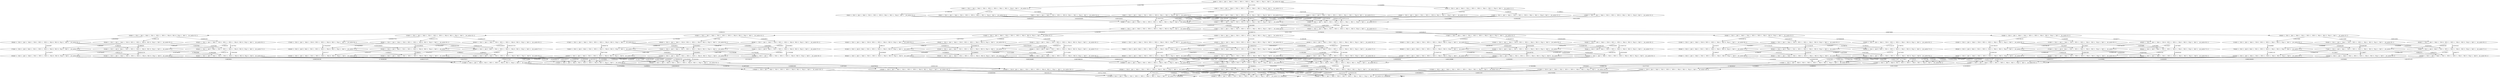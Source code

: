digraph model {
	0 [ label = "0[Akt=-1,  Erk=-1,  Jnk=-1,  Mek=-1,  P38=-1,  PIP2=-1,  PIP3=-1,  PKA=-1,  PKC=-1,  Plcg=-1,  Raf=-1,  _loc_sachs=0]: {init}" ];
	1 [ label = "1[Akt=-1,  Erk=-1,  Jnk=-1,  Mek=-1,  P38=-1,  PIP2=-1,  PIP3=-1,  PKA=-1,  PKC=-1,  Plcg=0,  Raf=-1,  _loc_sachs=1]: {}" ];
	2 [ label = "2[Akt=-1,  Erk=-1,  Jnk=-1,  Mek=-1,  P38=-1,  PIP2=-1,  PIP3=-1,  PKA=-1,  PKC=-1,  Plcg=1,  Raf=-1,  _loc_sachs=1]: {}" ];
	3 [ label = "3[Akt=-1,  Erk=-1,  Jnk=-1,  Mek=-1,  P38=-1,  PIP2=-1,  PIP3=-1,  PKA=-1,  PKC=-1,  Plcg=2,  Raf=-1,  _loc_sachs=1]: {}" ];
	4 [ label = "4[Akt=-1,  Erk=-1,  Jnk=-1,  Mek=-1,  P38=-1,  PIP2=-1,  PIP3=0,  PKA=-1,  PKC=-1,  Plcg=0,  Raf=-1,  _loc_sachs=2]: {}" ];
	5 [ label = "5[Akt=-1,  Erk=-1,  Jnk=-1,  Mek=-1,  P38=-1,  PIP2=-1,  PIP3=1,  PKA=-1,  PKC=-1,  Plcg=0,  Raf=-1,  _loc_sachs=2]: {}" ];
	6 [ label = "6[Akt=-1,  Erk=-1,  Jnk=-1,  Mek=-1,  P38=-1,  PIP2=-1,  PIP3=2,  PKA=-1,  PKC=-1,  Plcg=0,  Raf=-1,  _loc_sachs=2]: {}" ];
	7 [ label = "7[Akt=-1,  Erk=-1,  Jnk=-1,  Mek=-1,  P38=-1,  PIP2=-1,  PIP3=0,  PKA=-1,  PKC=-1,  Plcg=1,  Raf=-1,  _loc_sachs=2]: {}" ];
	8 [ label = "8[Akt=-1,  Erk=-1,  Jnk=-1,  Mek=-1,  P38=-1,  PIP2=-1,  PIP3=1,  PKA=-1,  PKC=-1,  Plcg=1,  Raf=-1,  _loc_sachs=2]: {}" ];
	9 [ label = "9[Akt=-1,  Erk=-1,  Jnk=-1,  Mek=-1,  P38=-1,  PIP2=-1,  PIP3=2,  PKA=-1,  PKC=-1,  Plcg=1,  Raf=-1,  _loc_sachs=2]: {}" ];
	10 [ label = "10[Akt=-1,  Erk=-1,  Jnk=-1,  Mek=-1,  P38=-1,  PIP2=-1,  PIP3=0,  PKA=-1,  PKC=-1,  Plcg=2,  Raf=-1,  _loc_sachs=2]: {}" ];
	11 [ label = "11[Akt=-1,  Erk=-1,  Jnk=-1,  Mek=-1,  P38=-1,  PIP2=-1,  PIP3=1,  PKA=-1,  PKC=-1,  Plcg=2,  Raf=-1,  _loc_sachs=2]: {}" ];
	12 [ label = "12[Akt=-1,  Erk=-1,  Jnk=-1,  Mek=-1,  P38=-1,  PIP2=-1,  PIP3=2,  PKA=-1,  PKC=-1,  Plcg=2,  Raf=-1,  _loc_sachs=2]: {}" ];
	13 [ label = "13[Akt=-1,  Erk=-1,  Jnk=-1,  Mek=-1,  P38=-1,  PIP2=0,  PIP3=-1,  PKA=-1,  PKC=-1,  Plcg=-1,  Raf=-1,  _loc_sachs=3]: {}" ];
	14 [ label = "14[Akt=-1,  Erk=-1,  Jnk=-1,  Mek=-1,  P38=-1,  PIP2=1,  PIP3=-1,  PKA=-1,  PKC=-1,  Plcg=-1,  Raf=-1,  _loc_sachs=3]: {}" ];
	15 [ label = "15[Akt=-1,  Erk=-1,  Jnk=-1,  Mek=-1,  P38=-1,  PIP2=2,  PIP3=-1,  PKA=-1,  PKC=-1,  Plcg=-1,  Raf=-1,  _loc_sachs=3]: {}" ];
	16 [ label = "16[Akt=-1,  Erk=-1,  Jnk=-1,  Mek=-1,  P38=-1,  PIP2=-1,  PIP3=-1,  PKA=-1,  PKC=0,  Plcg=-1,  Raf=-1,  _loc_sachs=4]: {}" ];
	17 [ label = "17[Akt=-1,  Erk=-1,  Jnk=-1,  Mek=-1,  P38=-1,  PIP2=-1,  PIP3=-1,  PKA=-1,  PKC=1,  Plcg=-1,  Raf=-1,  _loc_sachs=4]: {}" ];
	18 [ label = "18[Akt=-1,  Erk=-1,  Jnk=-1,  Mek=-1,  P38=-1,  PIP2=-1,  PIP3=-1,  PKA=-1,  PKC=2,  Plcg=-1,  Raf=-1,  _loc_sachs=4]: {}" ];
	19 [ label = "19[Akt=-1,  Erk=-1,  Jnk=-1,  Mek=-1,  P38=-1,  PIP2=-1,  PIP3=-1,  PKA=0,  PKC=0,  Plcg=-1,  Raf=-1,  _loc_sachs=5]: {}" ];
	20 [ label = "20[Akt=-1,  Erk=-1,  Jnk=-1,  Mek=-1,  P38=-1,  PIP2=-1,  PIP3=-1,  PKA=1,  PKC=0,  Plcg=-1,  Raf=-1,  _loc_sachs=5]: {}" ];
	21 [ label = "21[Akt=-1,  Erk=-1,  Jnk=-1,  Mek=-1,  P38=-1,  PIP2=-1,  PIP3=-1,  PKA=2,  PKC=0,  Plcg=-1,  Raf=-1,  _loc_sachs=5]: {}" ];
	22 [ label = "22[Akt=-1,  Erk=-1,  Jnk=-1,  Mek=-1,  P38=-1,  PIP2=-1,  PIP3=-1,  PKA=0,  PKC=1,  Plcg=-1,  Raf=-1,  _loc_sachs=5]: {}" ];
	23 [ label = "23[Akt=-1,  Erk=-1,  Jnk=-1,  Mek=-1,  P38=-1,  PIP2=-1,  PIP3=-1,  PKA=1,  PKC=1,  Plcg=-1,  Raf=-1,  _loc_sachs=5]: {}" ];
	24 [ label = "24[Akt=-1,  Erk=-1,  Jnk=-1,  Mek=-1,  P38=-1,  PIP2=-1,  PIP3=-1,  PKA=2,  PKC=1,  Plcg=-1,  Raf=-1,  _loc_sachs=5]: {}" ];
	25 [ label = "25[Akt=-1,  Erk=-1,  Jnk=-1,  Mek=-1,  P38=-1,  PIP2=-1,  PIP3=-1,  PKA=0,  PKC=2,  Plcg=-1,  Raf=-1,  _loc_sachs=5]: {}" ];
	26 [ label = "26[Akt=-1,  Erk=-1,  Jnk=-1,  Mek=-1,  P38=-1,  PIP2=-1,  PIP3=-1,  PKA=1,  PKC=2,  Plcg=-1,  Raf=-1,  _loc_sachs=5]: {}" ];
	27 [ label = "27[Akt=-1,  Erk=-1,  Jnk=-1,  Mek=-1,  P38=-1,  PIP2=-1,  PIP3=-1,  PKA=2,  PKC=2,  Plcg=-1,  Raf=-1,  _loc_sachs=5]: {}" ];
	28 [ label = "28[Akt=-1,  Erk=-1,  Jnk=-1,  Mek=-1,  P38=0,  PIP2=-1,  PIP3=-1,  PKA=0,  PKC=0,  Plcg=-1,  Raf=-1,  _loc_sachs=6]: {}" ];
	29 [ label = "29[Akt=-1,  Erk=-1,  Jnk=-1,  Mek=-1,  P38=1,  PIP2=-1,  PIP3=-1,  PKA=0,  PKC=0,  Plcg=-1,  Raf=-1,  _loc_sachs=6]: {}" ];
	30 [ label = "30[Akt=-1,  Erk=-1,  Jnk=-1,  Mek=-1,  P38=2,  PIP2=-1,  PIP3=-1,  PKA=0,  PKC=0,  Plcg=-1,  Raf=-1,  _loc_sachs=6]: {}" ];
	31 [ label = "31[Akt=-1,  Erk=-1,  Jnk=-1,  Mek=-1,  P38=0,  PIP2=-1,  PIP3=-1,  PKA=1,  PKC=0,  Plcg=-1,  Raf=-1,  _loc_sachs=6]: {}" ];
	32 [ label = "32[Akt=-1,  Erk=-1,  Jnk=-1,  Mek=-1,  P38=1,  PIP2=-1,  PIP3=-1,  PKA=1,  PKC=0,  Plcg=-1,  Raf=-1,  _loc_sachs=6]: {}" ];
	33 [ label = "33[Akt=-1,  Erk=-1,  Jnk=-1,  Mek=-1,  P38=2,  PIP2=-1,  PIP3=-1,  PKA=1,  PKC=0,  Plcg=-1,  Raf=-1,  _loc_sachs=6]: {}" ];
	34 [ label = "34[Akt=-1,  Erk=-1,  Jnk=-1,  Mek=-1,  P38=0,  PIP2=-1,  PIP3=-1,  PKA=2,  PKC=0,  Plcg=-1,  Raf=-1,  _loc_sachs=6]: {}" ];
	35 [ label = "35[Akt=-1,  Erk=-1,  Jnk=-1,  Mek=-1,  P38=1,  PIP2=-1,  PIP3=-1,  PKA=2,  PKC=0,  Plcg=-1,  Raf=-1,  _loc_sachs=6]: {}" ];
	36 [ label = "36[Akt=-1,  Erk=-1,  Jnk=-1,  Mek=-1,  P38=2,  PIP2=-1,  PIP3=-1,  PKA=2,  PKC=0,  Plcg=-1,  Raf=-1,  _loc_sachs=6]: {}" ];
	37 [ label = "37[Akt=-1,  Erk=-1,  Jnk=-1,  Mek=-1,  P38=0,  PIP2=-1,  PIP3=-1,  PKA=0,  PKC=1,  Plcg=-1,  Raf=-1,  _loc_sachs=6]: {}" ];
	38 [ label = "38[Akt=-1,  Erk=-1,  Jnk=-1,  Mek=-1,  P38=1,  PIP2=-1,  PIP3=-1,  PKA=0,  PKC=1,  Plcg=-1,  Raf=-1,  _loc_sachs=6]: {}" ];
	39 [ label = "39[Akt=-1,  Erk=-1,  Jnk=-1,  Mek=-1,  P38=2,  PIP2=-1,  PIP3=-1,  PKA=0,  PKC=1,  Plcg=-1,  Raf=-1,  _loc_sachs=6]: {}" ];
	40 [ label = "40[Akt=-1,  Erk=-1,  Jnk=-1,  Mek=-1,  P38=0,  PIP2=-1,  PIP3=-1,  PKA=1,  PKC=1,  Plcg=-1,  Raf=-1,  _loc_sachs=6]: {}" ];
	41 [ label = "41[Akt=-1,  Erk=-1,  Jnk=-1,  Mek=-1,  P38=1,  PIP2=-1,  PIP3=-1,  PKA=1,  PKC=1,  Plcg=-1,  Raf=-1,  _loc_sachs=6]: {}" ];
	42 [ label = "42[Akt=-1,  Erk=-1,  Jnk=-1,  Mek=-1,  P38=2,  PIP2=-1,  PIP3=-1,  PKA=1,  PKC=1,  Plcg=-1,  Raf=-1,  _loc_sachs=6]: {}" ];
	43 [ label = "43[Akt=-1,  Erk=-1,  Jnk=-1,  Mek=-1,  P38=0,  PIP2=-1,  PIP3=-1,  PKA=2,  PKC=1,  Plcg=-1,  Raf=-1,  _loc_sachs=6]: {}" ];
	44 [ label = "44[Akt=-1,  Erk=-1,  Jnk=-1,  Mek=-1,  P38=1,  PIP2=-1,  PIP3=-1,  PKA=2,  PKC=1,  Plcg=-1,  Raf=-1,  _loc_sachs=6]: {}" ];
	45 [ label = "45[Akt=-1,  Erk=-1,  Jnk=-1,  Mek=-1,  P38=2,  PIP2=-1,  PIP3=-1,  PKA=2,  PKC=1,  Plcg=-1,  Raf=-1,  _loc_sachs=6]: {}" ];
	46 [ label = "46[Akt=-1,  Erk=-1,  Jnk=-1,  Mek=-1,  P38=0,  PIP2=-1,  PIP3=-1,  PKA=0,  PKC=2,  Plcg=-1,  Raf=-1,  _loc_sachs=6]: {}" ];
	47 [ label = "47[Akt=-1,  Erk=-1,  Jnk=-1,  Mek=-1,  P38=1,  PIP2=-1,  PIP3=-1,  PKA=0,  PKC=2,  Plcg=-1,  Raf=-1,  _loc_sachs=6]: {}" ];
	48 [ label = "48[Akt=-1,  Erk=-1,  Jnk=-1,  Mek=-1,  P38=2,  PIP2=-1,  PIP3=-1,  PKA=0,  PKC=2,  Plcg=-1,  Raf=-1,  _loc_sachs=6]: {}" ];
	49 [ label = "49[Akt=-1,  Erk=-1,  Jnk=-1,  Mek=-1,  P38=0,  PIP2=-1,  PIP3=-1,  PKA=1,  PKC=2,  Plcg=-1,  Raf=-1,  _loc_sachs=6]: {}" ];
	50 [ label = "50[Akt=-1,  Erk=-1,  Jnk=-1,  Mek=-1,  P38=1,  PIP2=-1,  PIP3=-1,  PKA=1,  PKC=2,  Plcg=-1,  Raf=-1,  _loc_sachs=6]: {}" ];
	51 [ label = "51[Akt=-1,  Erk=-1,  Jnk=-1,  Mek=-1,  P38=2,  PIP2=-1,  PIP3=-1,  PKA=1,  PKC=2,  Plcg=-1,  Raf=-1,  _loc_sachs=6]: {}" ];
	52 [ label = "52[Akt=-1,  Erk=-1,  Jnk=-1,  Mek=-1,  P38=0,  PIP2=-1,  PIP3=-1,  PKA=2,  PKC=2,  Plcg=-1,  Raf=-1,  _loc_sachs=6]: {}" ];
	53 [ label = "53[Akt=-1,  Erk=-1,  Jnk=-1,  Mek=-1,  P38=1,  PIP2=-1,  PIP3=-1,  PKA=2,  PKC=2,  Plcg=-1,  Raf=-1,  _loc_sachs=6]: {}" ];
	54 [ label = "54[Akt=-1,  Erk=-1,  Jnk=-1,  Mek=-1,  P38=2,  PIP2=-1,  PIP3=-1,  PKA=2,  PKC=2,  Plcg=-1,  Raf=-1,  _loc_sachs=6]: {}" ];
	55 [ label = "55[Akt=-1,  Erk=-1,  Jnk=0,  Mek=-1,  P38=-1,  PIP2=-1,  PIP3=-1,  PKA=0,  PKC=0,  Plcg=-1,  Raf=-1,  _loc_sachs=7]: {}" ];
	56 [ label = "56[Akt=-1,  Erk=-1,  Jnk=1,  Mek=-1,  P38=-1,  PIP2=-1,  PIP3=-1,  PKA=0,  PKC=0,  Plcg=-1,  Raf=-1,  _loc_sachs=7]: {}" ];
	57 [ label = "57[Akt=-1,  Erk=-1,  Jnk=2,  Mek=-1,  P38=-1,  PIP2=-1,  PIP3=-1,  PKA=0,  PKC=0,  Plcg=-1,  Raf=-1,  _loc_sachs=7]: {}" ];
	58 [ label = "58[Akt=-1,  Erk=-1,  Jnk=0,  Mek=-1,  P38=-1,  PIP2=-1,  PIP3=-1,  PKA=1,  PKC=0,  Plcg=-1,  Raf=-1,  _loc_sachs=7]: {}" ];
	59 [ label = "59[Akt=-1,  Erk=-1,  Jnk=1,  Mek=-1,  P38=-1,  PIP2=-1,  PIP3=-1,  PKA=1,  PKC=0,  Plcg=-1,  Raf=-1,  _loc_sachs=7]: {}" ];
	60 [ label = "60[Akt=-1,  Erk=-1,  Jnk=2,  Mek=-1,  P38=-1,  PIP2=-1,  PIP3=-1,  PKA=1,  PKC=0,  Plcg=-1,  Raf=-1,  _loc_sachs=7]: {}" ];
	61 [ label = "61[Akt=-1,  Erk=-1,  Jnk=0,  Mek=-1,  P38=-1,  PIP2=-1,  PIP3=-1,  PKA=2,  PKC=0,  Plcg=-1,  Raf=-1,  _loc_sachs=7]: {}" ];
	62 [ label = "62[Akt=-1,  Erk=-1,  Jnk=1,  Mek=-1,  P38=-1,  PIP2=-1,  PIP3=-1,  PKA=2,  PKC=0,  Plcg=-1,  Raf=-1,  _loc_sachs=7]: {}" ];
	63 [ label = "63[Akt=-1,  Erk=-1,  Jnk=2,  Mek=-1,  P38=-1,  PIP2=-1,  PIP3=-1,  PKA=2,  PKC=0,  Plcg=-1,  Raf=-1,  _loc_sachs=7]: {}" ];
	64 [ label = "64[Akt=-1,  Erk=-1,  Jnk=0,  Mek=-1,  P38=-1,  PIP2=-1,  PIP3=-1,  PKA=0,  PKC=1,  Plcg=-1,  Raf=-1,  _loc_sachs=7]: {}" ];
	65 [ label = "65[Akt=-1,  Erk=-1,  Jnk=1,  Mek=-1,  P38=-1,  PIP2=-1,  PIP3=-1,  PKA=0,  PKC=1,  Plcg=-1,  Raf=-1,  _loc_sachs=7]: {}" ];
	66 [ label = "66[Akt=-1,  Erk=-1,  Jnk=2,  Mek=-1,  P38=-1,  PIP2=-1,  PIP3=-1,  PKA=0,  PKC=1,  Plcg=-1,  Raf=-1,  _loc_sachs=7]: {}" ];
	67 [ label = "67[Akt=-1,  Erk=-1,  Jnk=0,  Mek=-1,  P38=-1,  PIP2=-1,  PIP3=-1,  PKA=1,  PKC=1,  Plcg=-1,  Raf=-1,  _loc_sachs=7]: {}" ];
	68 [ label = "68[Akt=-1,  Erk=-1,  Jnk=1,  Mek=-1,  P38=-1,  PIP2=-1,  PIP3=-1,  PKA=1,  PKC=1,  Plcg=-1,  Raf=-1,  _loc_sachs=7]: {}" ];
	69 [ label = "69[Akt=-1,  Erk=-1,  Jnk=2,  Mek=-1,  P38=-1,  PIP2=-1,  PIP3=-1,  PKA=1,  PKC=1,  Plcg=-1,  Raf=-1,  _loc_sachs=7]: {}" ];
	70 [ label = "70[Akt=-1,  Erk=-1,  Jnk=0,  Mek=-1,  P38=-1,  PIP2=-1,  PIP3=-1,  PKA=2,  PKC=1,  Plcg=-1,  Raf=-1,  _loc_sachs=7]: {}" ];
	71 [ label = "71[Akt=-1,  Erk=-1,  Jnk=1,  Mek=-1,  P38=-1,  PIP2=-1,  PIP3=-1,  PKA=2,  PKC=1,  Plcg=-1,  Raf=-1,  _loc_sachs=7]: {}" ];
	72 [ label = "72[Akt=-1,  Erk=-1,  Jnk=2,  Mek=-1,  P38=-1,  PIP2=-1,  PIP3=-1,  PKA=2,  PKC=1,  Plcg=-1,  Raf=-1,  _loc_sachs=7]: {}" ];
	73 [ label = "73[Akt=-1,  Erk=-1,  Jnk=0,  Mek=-1,  P38=-1,  PIP2=-1,  PIP3=-1,  PKA=0,  PKC=2,  Plcg=-1,  Raf=-1,  _loc_sachs=7]: {}" ];
	74 [ label = "74[Akt=-1,  Erk=-1,  Jnk=1,  Mek=-1,  P38=-1,  PIP2=-1,  PIP3=-1,  PKA=0,  PKC=2,  Plcg=-1,  Raf=-1,  _loc_sachs=7]: {}" ];
	75 [ label = "75[Akt=-1,  Erk=-1,  Jnk=2,  Mek=-1,  P38=-1,  PIP2=-1,  PIP3=-1,  PKA=0,  PKC=2,  Plcg=-1,  Raf=-1,  _loc_sachs=7]: {}" ];
	76 [ label = "76[Akt=-1,  Erk=-1,  Jnk=0,  Mek=-1,  P38=-1,  PIP2=-1,  PIP3=-1,  PKA=1,  PKC=2,  Plcg=-1,  Raf=-1,  _loc_sachs=7]: {}" ];
	77 [ label = "77[Akt=-1,  Erk=-1,  Jnk=1,  Mek=-1,  P38=-1,  PIP2=-1,  PIP3=-1,  PKA=1,  PKC=2,  Plcg=-1,  Raf=-1,  _loc_sachs=7]: {}" ];
	78 [ label = "78[Akt=-1,  Erk=-1,  Jnk=2,  Mek=-1,  P38=-1,  PIP2=-1,  PIP3=-1,  PKA=1,  PKC=2,  Plcg=-1,  Raf=-1,  _loc_sachs=7]: {}" ];
	79 [ label = "79[Akt=-1,  Erk=-1,  Jnk=0,  Mek=-1,  P38=-1,  PIP2=-1,  PIP3=-1,  PKA=2,  PKC=2,  Plcg=-1,  Raf=-1,  _loc_sachs=7]: {}" ];
	80 [ label = "80[Akt=-1,  Erk=-1,  Jnk=1,  Mek=-1,  P38=-1,  PIP2=-1,  PIP3=-1,  PKA=2,  PKC=2,  Plcg=-1,  Raf=-1,  _loc_sachs=7]: {}" ];
	81 [ label = "81[Akt=-1,  Erk=-1,  Jnk=2,  Mek=-1,  P38=-1,  PIP2=-1,  PIP3=-1,  PKA=2,  PKC=2,  Plcg=-1,  Raf=-1,  _loc_sachs=7]: {}" ];
	82 [ label = "82[Akt=-1,  Erk=-1,  Jnk=-1,  Mek=-1,  P38=-1,  PIP2=-1,  PIP3=-1,  PKA=0,  PKC=0,  Plcg=-1,  Raf=0,  _loc_sachs=8]: {}" ];
	83 [ label = "83[Akt=-1,  Erk=-1,  Jnk=-1,  Mek=-1,  P38=-1,  PIP2=-1,  PIP3=-1,  PKA=0,  PKC=0,  Plcg=-1,  Raf=1,  _loc_sachs=8]: {}" ];
	84 [ label = "84[Akt=-1,  Erk=-1,  Jnk=-1,  Mek=-1,  P38=-1,  PIP2=-1,  PIP3=-1,  PKA=0,  PKC=0,  Plcg=-1,  Raf=2,  _loc_sachs=8]: {}" ];
	85 [ label = "85[Akt=-1,  Erk=-1,  Jnk=-1,  Mek=-1,  P38=-1,  PIP2=-1,  PIP3=-1,  PKA=1,  PKC=0,  Plcg=-1,  Raf=0,  _loc_sachs=8]: {}" ];
	86 [ label = "86[Akt=-1,  Erk=-1,  Jnk=-1,  Mek=-1,  P38=-1,  PIP2=-1,  PIP3=-1,  PKA=1,  PKC=0,  Plcg=-1,  Raf=1,  _loc_sachs=8]: {}" ];
	87 [ label = "87[Akt=-1,  Erk=-1,  Jnk=-1,  Mek=-1,  P38=-1,  PIP2=-1,  PIP3=-1,  PKA=1,  PKC=0,  Plcg=-1,  Raf=2,  _loc_sachs=8]: {}" ];
	88 [ label = "88[Akt=-1,  Erk=-1,  Jnk=-1,  Mek=-1,  P38=-1,  PIP2=-1,  PIP3=-1,  PKA=2,  PKC=0,  Plcg=-1,  Raf=0,  _loc_sachs=8]: {}" ];
	89 [ label = "89[Akt=-1,  Erk=-1,  Jnk=-1,  Mek=-1,  P38=-1,  PIP2=-1,  PIP3=-1,  PKA=2,  PKC=0,  Plcg=-1,  Raf=1,  _loc_sachs=8]: {}" ];
	90 [ label = "90[Akt=-1,  Erk=-1,  Jnk=-1,  Mek=-1,  P38=-1,  PIP2=-1,  PIP3=-1,  PKA=2,  PKC=0,  Plcg=-1,  Raf=2,  _loc_sachs=8]: {}" ];
	91 [ label = "91[Akt=-1,  Erk=-1,  Jnk=-1,  Mek=-1,  P38=-1,  PIP2=-1,  PIP3=-1,  PKA=0,  PKC=1,  Plcg=-1,  Raf=0,  _loc_sachs=8]: {}" ];
	92 [ label = "92[Akt=-1,  Erk=-1,  Jnk=-1,  Mek=-1,  P38=-1,  PIP2=-1,  PIP3=-1,  PKA=0,  PKC=1,  Plcg=-1,  Raf=1,  _loc_sachs=8]: {}" ];
	93 [ label = "93[Akt=-1,  Erk=-1,  Jnk=-1,  Mek=-1,  P38=-1,  PIP2=-1,  PIP3=-1,  PKA=0,  PKC=1,  Plcg=-1,  Raf=2,  _loc_sachs=8]: {}" ];
	94 [ label = "94[Akt=-1,  Erk=-1,  Jnk=-1,  Mek=-1,  P38=-1,  PIP2=-1,  PIP3=-1,  PKA=1,  PKC=1,  Plcg=-1,  Raf=0,  _loc_sachs=8]: {}" ];
	95 [ label = "95[Akt=-1,  Erk=-1,  Jnk=-1,  Mek=-1,  P38=-1,  PIP2=-1,  PIP3=-1,  PKA=1,  PKC=1,  Plcg=-1,  Raf=1,  _loc_sachs=8]: {}" ];
	96 [ label = "96[Akt=-1,  Erk=-1,  Jnk=-1,  Mek=-1,  P38=-1,  PIP2=-1,  PIP3=-1,  PKA=1,  PKC=1,  Plcg=-1,  Raf=2,  _loc_sachs=8]: {}" ];
	97 [ label = "97[Akt=-1,  Erk=-1,  Jnk=-1,  Mek=-1,  P38=-1,  PIP2=-1,  PIP3=-1,  PKA=2,  PKC=1,  Plcg=-1,  Raf=0,  _loc_sachs=8]: {}" ];
	98 [ label = "98[Akt=-1,  Erk=-1,  Jnk=-1,  Mek=-1,  P38=-1,  PIP2=-1,  PIP3=-1,  PKA=2,  PKC=1,  Plcg=-1,  Raf=1,  _loc_sachs=8]: {}" ];
	99 [ label = "99[Akt=-1,  Erk=-1,  Jnk=-1,  Mek=-1,  P38=-1,  PIP2=-1,  PIP3=-1,  PKA=2,  PKC=1,  Plcg=-1,  Raf=2,  _loc_sachs=8]: {}" ];
	100 [ label = "100[Akt=-1,  Erk=-1,  Jnk=-1,  Mek=-1,  P38=-1,  PIP2=-1,  PIP3=-1,  PKA=0,  PKC=2,  Plcg=-1,  Raf=0,  _loc_sachs=8]: {}" ];
	101 [ label = "101[Akt=-1,  Erk=-1,  Jnk=-1,  Mek=-1,  P38=-1,  PIP2=-1,  PIP3=-1,  PKA=0,  PKC=2,  Plcg=-1,  Raf=1,  _loc_sachs=8]: {}" ];
	102 [ label = "102[Akt=-1,  Erk=-1,  Jnk=-1,  Mek=-1,  P38=-1,  PIP2=-1,  PIP3=-1,  PKA=0,  PKC=2,  Plcg=-1,  Raf=2,  _loc_sachs=8]: {}" ];
	103 [ label = "103[Akt=-1,  Erk=-1,  Jnk=-1,  Mek=-1,  P38=-1,  PIP2=-1,  PIP3=-1,  PKA=1,  PKC=2,  Plcg=-1,  Raf=0,  _loc_sachs=8]: {}" ];
	104 [ label = "104[Akt=-1,  Erk=-1,  Jnk=-1,  Mek=-1,  P38=-1,  PIP2=-1,  PIP3=-1,  PKA=1,  PKC=2,  Plcg=-1,  Raf=1,  _loc_sachs=8]: {}" ];
	105 [ label = "105[Akt=-1,  Erk=-1,  Jnk=-1,  Mek=-1,  P38=-1,  PIP2=-1,  PIP3=-1,  PKA=1,  PKC=2,  Plcg=-1,  Raf=2,  _loc_sachs=8]: {}" ];
	106 [ label = "106[Akt=-1,  Erk=-1,  Jnk=-1,  Mek=-1,  P38=-1,  PIP2=-1,  PIP3=-1,  PKA=2,  PKC=2,  Plcg=-1,  Raf=0,  _loc_sachs=8]: {}" ];
	107 [ label = "107[Akt=-1,  Erk=-1,  Jnk=-1,  Mek=-1,  P38=-1,  PIP2=-1,  PIP3=-1,  PKA=2,  PKC=2,  Plcg=-1,  Raf=1,  _loc_sachs=8]: {}" ];
	108 [ label = "108[Akt=-1,  Erk=-1,  Jnk=-1,  Mek=-1,  P38=-1,  PIP2=-1,  PIP3=-1,  PKA=2,  PKC=2,  Plcg=-1,  Raf=2,  _loc_sachs=8]: {}" ];
	109 [ label = "109[Akt=-1,  Erk=-1,  Jnk=-1,  Mek=0,  P38=-1,  PIP2=-1,  PIP3=-1,  PKA=0,  PKC=-1,  Plcg=-1,  Raf=-1,  _loc_sachs=9]: {}" ];
	110 [ label = "110[Akt=-1,  Erk=-1,  Jnk=-1,  Mek=1,  P38=-1,  PIP2=-1,  PIP3=-1,  PKA=0,  PKC=-1,  Plcg=-1,  Raf=-1,  _loc_sachs=9]: {}" ];
	111 [ label = "111[Akt=-1,  Erk=-1,  Jnk=-1,  Mek=2,  P38=-1,  PIP2=-1,  PIP3=-1,  PKA=0,  PKC=-1,  Plcg=-1,  Raf=-1,  _loc_sachs=9]: {}" ];
	112 [ label = "112[Akt=-1,  Erk=-1,  Jnk=-1,  Mek=0,  P38=-1,  PIP2=-1,  PIP3=-1,  PKA=1,  PKC=-1,  Plcg=-1,  Raf=-1,  _loc_sachs=9]: {}" ];
	113 [ label = "113[Akt=-1,  Erk=-1,  Jnk=-1,  Mek=1,  P38=-1,  PIP2=-1,  PIP3=-1,  PKA=1,  PKC=-1,  Plcg=-1,  Raf=-1,  _loc_sachs=9]: {}" ];
	114 [ label = "114[Akt=-1,  Erk=-1,  Jnk=-1,  Mek=2,  P38=-1,  PIP2=-1,  PIP3=-1,  PKA=1,  PKC=-1,  Plcg=-1,  Raf=-1,  _loc_sachs=9]: {}" ];
	115 [ label = "115[Akt=-1,  Erk=-1,  Jnk=-1,  Mek=0,  P38=-1,  PIP2=-1,  PIP3=-1,  PKA=2,  PKC=-1,  Plcg=-1,  Raf=-1,  _loc_sachs=9]: {}" ];
	116 [ label = "116[Akt=-1,  Erk=-1,  Jnk=-1,  Mek=1,  P38=-1,  PIP2=-1,  PIP3=-1,  PKA=2,  PKC=-1,  Plcg=-1,  Raf=-1,  _loc_sachs=9]: {}" ];
	117 [ label = "117[Akt=-1,  Erk=-1,  Jnk=-1,  Mek=2,  P38=-1,  PIP2=-1,  PIP3=-1,  PKA=2,  PKC=-1,  Plcg=-1,  Raf=-1,  _loc_sachs=9]: {}" ];
	118 [ label = "118[Akt=-1,  Erk=0,  Jnk=-1,  Mek=-1,  P38=-1,  PIP2=-1,  PIP3=-1,  PKA=0,  PKC=-1,  Plcg=-1,  Raf=-1,  _loc_sachs=10]: {}" ];
	119 [ label = "119[Akt=-1,  Erk=1,  Jnk=-1,  Mek=-1,  P38=-1,  PIP2=-1,  PIP3=-1,  PKA=0,  PKC=-1,  Plcg=-1,  Raf=-1,  _loc_sachs=10]: {}" ];
	120 [ label = "120[Akt=-1,  Erk=2,  Jnk=-1,  Mek=-1,  P38=-1,  PIP2=-1,  PIP3=-1,  PKA=0,  PKC=-1,  Plcg=-1,  Raf=-1,  _loc_sachs=10]: {}" ];
	121 [ label = "121[Akt=-1,  Erk=0,  Jnk=-1,  Mek=-1,  P38=-1,  PIP2=-1,  PIP3=-1,  PKA=1,  PKC=-1,  Plcg=-1,  Raf=-1,  _loc_sachs=10]: {}" ];
	122 [ label = "122[Akt=-1,  Erk=1,  Jnk=-1,  Mek=-1,  P38=-1,  PIP2=-1,  PIP3=-1,  PKA=1,  PKC=-1,  Plcg=-1,  Raf=-1,  _loc_sachs=10]: {}" ];
	123 [ label = "123[Akt=-1,  Erk=2,  Jnk=-1,  Mek=-1,  P38=-1,  PIP2=-1,  PIP3=-1,  PKA=1,  PKC=-1,  Plcg=-1,  Raf=-1,  _loc_sachs=10]: {}" ];
	124 [ label = "124[Akt=-1,  Erk=0,  Jnk=-1,  Mek=-1,  P38=-1,  PIP2=-1,  PIP3=-1,  PKA=2,  PKC=-1,  Plcg=-1,  Raf=-1,  _loc_sachs=10]: {}" ];
	125 [ label = "125[Akt=-1,  Erk=1,  Jnk=-1,  Mek=-1,  P38=-1,  PIP2=-1,  PIP3=-1,  PKA=2,  PKC=-1,  Plcg=-1,  Raf=-1,  _loc_sachs=10]: {}" ];
	126 [ label = "126[Akt=-1,  Erk=2,  Jnk=-1,  Mek=-1,  P38=-1,  PIP2=-1,  PIP3=-1,  PKA=2,  PKC=-1,  Plcg=-1,  Raf=-1,  _loc_sachs=10]: {}" ];
	127 [ label = "127[Akt=0,  Erk=-1,  Jnk=-1,  Mek=-1,  P38=-1,  PIP2=-1,  PIP3=-1,  PKA=-1,  PKC=-1,  Plcg=-1,  Raf=-1,  _loc_sachs=11]: {deadlock}" ];
	128 [ label = "128[Akt=1,  Erk=-1,  Jnk=-1,  Mek=-1,  P38=-1,  PIP2=-1,  PIP3=-1,  PKA=-1,  PKC=-1,  Plcg=-1,  Raf=-1,  _loc_sachs=11]: {deadlock}" ];
	129 [ label = "129[Akt=2,  Erk=-1,  Jnk=-1,  Mek=-1,  P38=-1,  PIP2=-1,  PIP3=-1,  PKA=-1,  PKC=-1,  Plcg=-1,  Raf=-1,  _loc_sachs=11]: {deadlock}" ];
	0 -> 1 [ label= "0.81213356" ];
	0 -> 2 [ label= "0.08337962" ];
	0 -> 3 [ label= "0.10448682" ];
	1 -> 4 [ label= "0.218431" ];
	1 -> 5 [ label= "0.4473238" ];
	1 -> 6 [ label= "0.3342453" ];
	2 -> 7 [ label= "0.07796694" ];
	2 -> 8 [ label= "0.21120158" ];
	2 -> 9 [ label= "0.71083148" ];
	3 -> 10 [ label= "0.4237055" ];
	3 -> 11 [ label= "0.4396535" ];
	3 -> 12 [ label= "0.1366411" ];
	4 -> 13 [ label= "0.9967915" ];
	4 -> 14 [ label= "0.003169817" ];
	4 -> 15 [ label= "3.865631e-05" ];
	5 -> 13 [ label= "0.9867112" ];
	5 -> 14 [ label= "0.01326991" ];
	5 -> 15 [ label= "1.887612e-05" ];
	6 -> 13 [ label= "0.872401162" ];
	6 -> 14 [ label= "0.120070734" ];
	6 -> 15 [ label= "0.007528104" ];
	7 -> 13 [ label= "0.997890295" ];
	7 -> 14 [ label= "0.001054852" ];
	7 -> 15 [ label= "0.001054852" ];
	8 -> 13 [ label= "0.957165109" ];
	8 -> 14 [ label= "0.0424454829" ];
	8 -> 15 [ label= "0.0003894081" ];
	9 -> 13 [ label= "0.52180956" ];
	9 -> 14 [ label= "0.46245517" ];
	9 -> 15 [ label= "0.01573528" ];
	10 -> 13 [ label= "0.2218092" ];
	10 -> 14 [ label= "0.4936493" ];
	10 -> 15 [ label= "0.2845415" ];
	11 -> 13 [ label= "0.07672787" ];
	11 -> 14 [ label= "0.39110315" ];
	11 -> 15 [ label= "0.53216898" ];
	12 -> 13 [ label= "0.02641691" ];
	12 -> 14 [ label= "0.05235351" ];
	12 -> 15 [ label= "0.92122959" ];
	13 -> 16 [ label= "0.42313152" ];
	13 -> 17 [ label= "0.4816392" ];
	13 -> 18 [ label= "0.09522928" ];
	14 -> 16 [ label= "0.42313152" ];
	14 -> 17 [ label= "0.4816392" ];
	14 -> 18 [ label= "0.09522928" ];
	15 -> 16 [ label= "0.42313152" ];
	15 -> 17 [ label= "0.4816392" ];
	15 -> 18 [ label= "0.09522928" ];
	16 -> 19 [ label= "0.3864255" ];
	16 -> 20 [ label= "0.3794243" ];
	16 -> 21 [ label= "0.2341501" ];
	17 -> 22 [ label= "0.06039638" ];
	17 -> 23 [ label= "0.92264651" ];
	17 -> 24 [ label= "0.01695712" ];
	18 -> 25 [ label= "0.01577014" ];
	18 -> 26 [ label= "0.95873839" ];
	18 -> 27 [ label= "0.02549147" ];
	19 -> 28 [ label= "0.30691159" ];
	19 -> 29 [ label= "0.06458648" ];
	19 -> 30 [ label= "0.62850193" ];
	20 -> 31 [ label= "0.919186742" ];
	20 -> 32 [ label= "0.078464036" ];
	20 -> 33 [ label= "0.002349223" ];
	21 -> 34 [ label= "0.80737818" ];
	21 -> 35 [ label= "0.09163898" ];
	21 -> 36 [ label= "0.10098283" ];
	22 -> 37 [ label= "0.6558227251" ];
	22 -> 38 [ label= "0.343941537" ];
	22 -> 39 [ label= "0.0002357379" ];
	23 -> 40 [ label= "0.8149777" ];
	23 -> 41 [ label= "0.1850069" ];
	23 -> 42 [ label= "1.543138e-05" ];
	24 -> 43 [ label= "0.3862301" ];
	24 -> 44 [ label= "0.1595298" ];
	24 -> 45 [ label= "0.4542401" ];
	25 -> 46 [ label= "0.86757991" ];
	25 -> 47 [ label= "0.12785388" ];
	25 -> 48 [ label= "0.00456621" ];
	26 -> 49 [ label= "0.80313955" ];
	26 -> 50 [ label= "0.19272946" ];
	26 -> 51 [ label= "0.00413099" ];
	27 -> 52 [ label= "0.765536723" ];
	27 -> 53 [ label= "0.231638418" ];
	27 -> 54 [ label= "0.002824859" ];
	28 -> 55 [ label= "0.2899262" ];
	28 -> 56 [ label= "0.2457641" ];
	28 -> 57 [ label= "0.4643097" ];
	29 -> 55 [ label= "0.2899262" ];
	29 -> 56 [ label= "0.2457641" ];
	29 -> 57 [ label= "0.4643097" ];
	30 -> 55 [ label= "0.2899262" ];
	30 -> 56 [ label= "0.2457641" ];
	30 -> 57 [ label= "0.4643097" ];
	31 -> 58 [ label= "0.5766701" ];
	31 -> 59 [ label= "0.4232872" ];
	31 -> 60 [ label= "4.271314e-05" ];
	32 -> 58 [ label= "0.5766701" ];
	32 -> 59 [ label= "0.4232872" ];
	32 -> 60 [ label= "4.271314e-05" ];
	33 -> 58 [ label= "0.5766701" ];
	33 -> 59 [ label= "0.4232872" ];
	33 -> 60 [ label= "4.271314e-05" ];
	34 -> 61 [ label= "0.996124" ];
	34 -> 62 [ label= "0.003806755" ];
	34 -> 63 [ label= "6.921373e-05" ];
	35 -> 61 [ label= "0.996124" ];
	35 -> 62 [ label= "0.003806755" ];
	35 -> 63 [ label= "6.921373e-05" ];
	36 -> 61 [ label= "0.996124" ];
	36 -> 62 [ label= "0.003806755" ];
	36 -> 63 [ label= "6.921373e-05" ];
	37 -> 64 [ label= "0.5794436587" ];
	37 -> 65 [ label= "0.4203206035" ];
	37 -> 66 [ label= "0.0002357379" ];
	38 -> 64 [ label= "0.5794436587" ];
	38 -> 65 [ label= "0.4203206035" ];
	38 -> 66 [ label= "0.0002357379" ];
	39 -> 64 [ label= "0.5794436587" ];
	39 -> 65 [ label= "0.4203206035" ];
	39 -> 66 [ label= "0.0002357379" ];
	40 -> 67 [ label= "0.6129037" ];
	40 -> 68 [ label= "0.3870808" ];
	40 -> 69 [ label= "1.543138e-05" ];
	41 -> 67 [ label= "0.6129037" ];
	41 -> 68 [ label= "0.3870808" ];
	41 -> 69 [ label= "1.543138e-05" ];
	42 -> 67 [ label= "0.6129037" ];
	42 -> 68 [ label= "0.3870808" ];
	42 -> 69 [ label= "1.543138e-05" ];
	43 -> 70 [ label= "0.8623005877" ];
	43 -> 71 [ label= "0.1368597817" ];
	43 -> 72 [ label= "0.0008396306" ];
	44 -> 70 [ label= "0.8623005877" ];
	44 -> 71 [ label= "0.1368597817" ];
	44 -> 72 [ label= "0.0008396306" ];
	45 -> 70 [ label= "0.8623005877" ];
	45 -> 71 [ label= "0.1368597817" ];
	45 -> 72 [ label= "0.0008396306" ];
	46 -> 73 [ label= "0.00456621" ];
	46 -> 74 [ label= "0.99086758" ];
	46 -> 75 [ label= "0.00456621" ];
	47 -> 73 [ label= "0.00456621" ];
	47 -> 74 [ label= "0.99086758" ];
	47 -> 75 [ label= "0.00456621" ];
	48 -> 73 [ label= "0.00456621" ];
	48 -> 74 [ label= "0.99086758" ];
	48 -> 75 [ label= "0.00456621" ];
	49 -> 76 [ label= "0.0446898" ];
	49 -> 77 [ label= "0.93495569" ];
	49 -> 78 [ label= "0.02035451" ];
	50 -> 76 [ label= "0.0446898" ];
	50 -> 77 [ label= "0.93495569" ];
	50 -> 78 [ label= "0.02035451" ];
	51 -> 76 [ label= "0.0446898" ];
	51 -> 77 [ label= "0.93495569" ];
	51 -> 78 [ label= "0.02035451" ];
	52 -> 79 [ label= "0.155367232" ];
	52 -> 80 [ label= "0.84180791" ];
	52 -> 81 [ label= "0.002824859" ];
	53 -> 79 [ label= "0.155367232" ];
	53 -> 80 [ label= "0.84180791" ];
	53 -> 81 [ label= "0.002824859" ];
	54 -> 79 [ label= "0.155367232" ];
	54 -> 80 [ label= "0.84180791" ];
	54 -> 81 [ label= "0.002824859" ];
	55 -> 82 [ label= "0.06232176" ];
	55 -> 83 [ label= "0.14724878" ];
	55 -> 84 [ label= "0.79042946" ];
	56 -> 82 [ label= "0.06232176" ];
	56 -> 83 [ label= "0.14724878" ];
	56 -> 84 [ label= "0.79042946" ];
	57 -> 82 [ label= "0.06232176" ];
	57 -> 83 [ label= "0.14724878" ];
	57 -> 84 [ label= "0.79042946" ];
	58 -> 85 [ label= "0.4475056" ];
	58 -> 86 [ label= "0.3125747" ];
	58 -> 87 [ label= "0.2399197" ];
	59 -> 85 [ label= "0.4475056" ];
	59 -> 86 [ label= "0.3125747" ];
	59 -> 87 [ label= "0.2399197" ];
	60 -> 85 [ label= "0.4475056" ];
	60 -> 86 [ label= "0.3125747" ];
	60 -> 87 [ label= "0.2399197" ];
	61 -> 88 [ label= "0.84288483" ];
	61 -> 89 [ label= "0.12714563" ];
	61 -> 90 [ label= "0.02996955" ];
	62 -> 88 [ label= "0.84288483" ];
	62 -> 89 [ label= "0.12714563" ];
	62 -> 90 [ label= "0.02996955" ];
	63 -> 88 [ label= "0.84288483" ];
	63 -> 89 [ label= "0.12714563" ];
	63 -> 90 [ label= "0.02996955" ];
	64 -> 91 [ label= "0.3694012" ];
	64 -> 92 [ label= "0.3312117" ];
	64 -> 93 [ label= "0.2993871" ];
	65 -> 91 [ label= "0.3694012" ];
	65 -> 92 [ label= "0.3312117" ];
	65 -> 93 [ label= "0.2993871" ];
	66 -> 91 [ label= "0.3694012" ];
	66 -> 92 [ label= "0.3312117" ];
	66 -> 93 [ label= "0.2993871" ];
	67 -> 94 [ label= "0.55082326" ];
	67 -> 95 [ label= "0.39291391" ];
	67 -> 96 [ label= "0.05626283" ];
	68 -> 94 [ label= "0.55082326" ];
	68 -> 95 [ label= "0.39291391" ];
	68 -> 96 [ label= "0.05626283" ];
	69 -> 94 [ label= "0.55082326" ];
	69 -> 95 [ label= "0.39291391" ];
	69 -> 96 [ label= "0.05626283" ];
	70 -> 97 [ label= "0.74895046" ];
	70 -> 98 [ label= "0.15952981" ];
	70 -> 99 [ label= "0.09151973" ];
	71 -> 97 [ label= "0.74895046" ];
	71 -> 98 [ label= "0.15952981" ];
	71 -> 99 [ label= "0.09151973" ];
	72 -> 97 [ label= "0.74895046" ];
	72 -> 98 [ label= "0.15952981" ];
	72 -> 99 [ label= "0.09151973" ];
	73 -> 100 [ label= "0.86757991" ];
	73 -> 101 [ label= "0.12785388" ];
	73 -> 102 [ label= "0.00456621" ];
	74 -> 100 [ label= "0.86757991" ];
	74 -> 101 [ label= "0.12785388" ];
	74 -> 102 [ label= "0.00456621" ];
	75 -> 100 [ label= "0.86757991" ];
	75 -> 101 [ label= "0.12785388" ];
	75 -> 102 [ label= "0.00456621" ];
	76 -> 103 [ label= "0.8842572" ];
	76 -> 104 [ label= "0.1156677" ];
	76 -> 105 [ label= "7.510891e-05" ];
	77 -> 103 [ label= "0.8842572" ];
	77 -> 104 [ label= "0.1156677" ];
	77 -> 105 [ label= "7.510891e-05" ];
	78 -> 103 [ label= "0.8842572" ];
	78 -> 104 [ label= "0.1156677" ];
	78 -> 105 [ label= "7.510891e-05" ];
	79 -> 106 [ label= "0.84180791" ];
	79 -> 107 [ label= "0.155367232" ];
	79 -> 108 [ label= "0.002824859" ];
	80 -> 106 [ label= "0.84180791" ];
	80 -> 107 [ label= "0.155367232" ];
	80 -> 108 [ label= "0.002824859" ];
	81 -> 106 [ label= "0.84180791" ];
	81 -> 107 [ label= "0.155367232" ];
	81 -> 108 [ label= "0.002824859" ];
	82 -> 109 [ label= "0.7451772095" ];
	82 -> 110 [ label= "0.2545984747" ];
	82 -> 111 [ label= "0.0002243158" ];
	83 -> 109 [ label= "0.3846008" ];
	83 -> 110 [ label= "0.1231368" ];
	83 -> 111 [ label= "0.4922624" ];
	84 -> 109 [ label= "0.262181426" ];
	84 -> 110 [ label= "0.001450275" ];
	84 -> 111 [ label= "0.736368299" ];
	85 -> 112 [ label= "0.7576915" ];
	85 -> 113 [ label= "0.2422767" ];
	85 -> 114 [ label= "3.181572e-05" ];
	86 -> 112 [ label= "0.343172087" ];
	86 -> 113 [ label= "0.649403298" ];
	86 -> 114 [ label= "0.007424615" ];
	87 -> 112 [ label= "0.8652899" ];
	87 -> 113 [ label= "0.1010029" ];
	87 -> 114 [ label= "0.0337072" ];
	88 -> 115 [ label= "0.9977281" ];
	88 -> 116 [ label= "0.002244485" ];
	88 -> 117 [ label= "2.737176e-05" ];
	89 -> 115 [ label= "0.9996370895" ];
	89 -> 116 [ label= "0.0001814553" ];
	89 -> 117 [ label= "0.0001814553" ];
	90 -> 115 [ label= "0.9361046959" ];
	90 -> 116 [ label= "0.0007698229" ];
	90 -> 117 [ label= "0.0631254811" ];
	91 -> 109 [ label= "0.7066581578" ];
	91 -> 110 [ label= "0.2931291215" ];
	91 -> 111 [ label= "0.0002127207" ];
	92 -> 109 [ label= "0.2692763938" ];
	92 -> 110 [ label= "0.7304863582" ];
	92 -> 111 [ label= "0.0002372479" ];
	93 -> 109 [ label= "0.85065617" ];
	93 -> 110 [ label= "0.10656168" ];
	93 -> 111 [ label= "0.04278215" ];
	94 -> 112 [ label= "0.7148153" ];
	94 -> 113 [ label= "0.2851753" ];
	94 -> 114 [ label= "9.338376e-06" ];
	95 -> 112 [ label= "0.27465766" ];
	95 -> 113 [ label= "0.72002723" ];
	95 -> 114 [ label= "0.00531511" ];
	96 -> 112 [ label= "0.2814957" ];
	96 -> 113 [ label= "0.5851161" ];
	96 -> 114 [ label= "0.1333882" ];
	97 -> 115 [ label= "0.9689835575" ];
	97 -> 116 [ label= "0.0306427504" ];
	97 -> 117 [ label= "0.0003736921" ];
	98 -> 115 [ label= "0.854385965" ];
	98 -> 116 [ label= "0.143859649" ];
	98 -> 117 [ label= "0.001754386" ];
	99 -> 115 [ label= "0.498470948" ];
	99 -> 116 [ label= "0.498470948" ];
	99 -> 117 [ label= "0.003058104" ];
	100 -> 109 [ label= "0.854385965" ];
	100 -> 110 [ label= "0.143859649" ];
	100 -> 111 [ label= "0.001754386" ];
	101 -> 109 [ label= "0.01190476" ];
	101 -> 110 [ label= "0.97619048" ];
	101 -> 111 [ label= "0.01190476" ];
	102 -> 109 [ label= "0.3333333" ];
	102 -> 110 [ label= "0.3333333" ];
	102 -> 111 [ label= "0.3333333" ];
	103 -> 112 [ label= "0.8256463" ];
	103 -> 113 [ label= "0.1743254" ];
	103 -> 114 [ label= "2.831337e-05" ];
	104 -> 112 [ label= "0.1054112554" ];
	104 -> 113 [ label= "0.8943722944" ];
	104 -> 114 [ label= "0.0002164502" ];
	105 -> 112 [ label= "0.3333333" ];
	105 -> 113 [ label= "0.3333333" ];
	105 -> 114 [ label= "0.3333333" ];
	106 -> 115 [ label= "0.725950783" ];
	106 -> 116 [ label= "0.272930649" ];
	106 -> 117 [ label= "0.001118568" ];
	107 -> 115 [ label= "0.006060606" ];
	107 -> 116 [ label= "0.987878788" ];
	107 -> 117 [ label= "0.006060606" ];
	108 -> 115 [ label= "0.3333333" ];
	108 -> 116 [ label= "0.3333333" ];
	108 -> 117 [ label= "0.3333333" ];
	109 -> 118 [ label= "0.85051343" ];
	109 -> 119 [ label= "0.13872433" ];
	109 -> 120 [ label= "0.01076224" ];
	110 -> 118 [ label= "0.3870326" ];
	110 -> 119 [ label= "0.4836913" ];
	110 -> 120 [ label= "0.1292761" ];
	111 -> 118 [ label= "0.008682883" ];
	111 -> 119 [ label= "0.187958884" ];
	111 -> 120 [ label= "0.803358233" ];
	112 -> 121 [ label= "0.1177122" ];
	112 -> 122 [ label= "0.6919357" ];
	112 -> 123 [ label= "0.1903521" ];
	113 -> 121 [ label= "0.04895789" ];
	113 -> 122 [ label= "0.72823961" ];
	113 -> 123 [ label= "0.2228025" ];
	114 -> 121 [ label= "0.001153403" ];
	114 -> 122 [ label= "0.748558247" ];
	114 -> 123 [ label= "0.250288351" ];
	115 -> 124 [ label= "0.07405991" ];
	115 -> 125 [ label= "0.70044614" ];
	115 -> 126 [ label= "0.22549395" ];
	116 -> 124 [ label= "0.003663004" ];
	116 -> 125 [ label= "0.102564103" ];
	116 -> 126 [ label= "0.893772894" ];
	117 -> 124 [ label= "0.03333333" ];
	117 -> 125 [ label= "0.03333333" ];
	117 -> 126 [ label= "0.93333333" ];
	118 -> 127 [ label= "0.6721176592" ];
	118 -> 128 [ label= "0.3277794919" ];
	118 -> 129 [ label= "0.0001028489" ];
	119 -> 127 [ label= "0.334950584" ];
	119 -> 128 [ label= "0.6648697215" ];
	119 -> 129 [ label= "0.0001796945" ];
	120 -> 127 [ label= "7.682262e-05" ];
	120 -> 128 [ label= "0.1183068" ];
	120 -> 129 [ label= "0.8816163" ];
	121 -> 127 [ label= "0.62038586" ];
	121 -> 128 [ label= "0.37950262" ];
	121 -> 129 [ label= "0.00011152" ];
	122 -> 127 [ label= "0.821408184" ];
	122 -> 128 [ label= "0.1782019687" ];
	122 -> 129 [ label= "0.0003898473" ];
	123 -> 127 [ label= "0.177105936" ];
	123 -> 128 [ label= "0.813732581" ];
	123 -> 129 [ label= "0.009161483" ];
	124 -> 127 [ label= "0.9750859107" ];
	124 -> 128 [ label= "0.0240549828" ];
	124 -> 129 [ label= "0.0008591065" ];
	125 -> 127 [ label= "0.9483619" ];
	125 -> 128 [ label= "0.05154733" ];
	125 -> 129 [ label= "9.075234e-05" ];
	126 -> 127 [ label= "0.1703412073" ];
	126 -> 128 [ label= "0.8293963255" ];
	126 -> 129 [ label= "0.0002624672" ];
	127 -> 127 [ label= "1" ];
	128 -> 128 [ label= "1" ];
	129 -> 129 [ label= "1" ];
}
